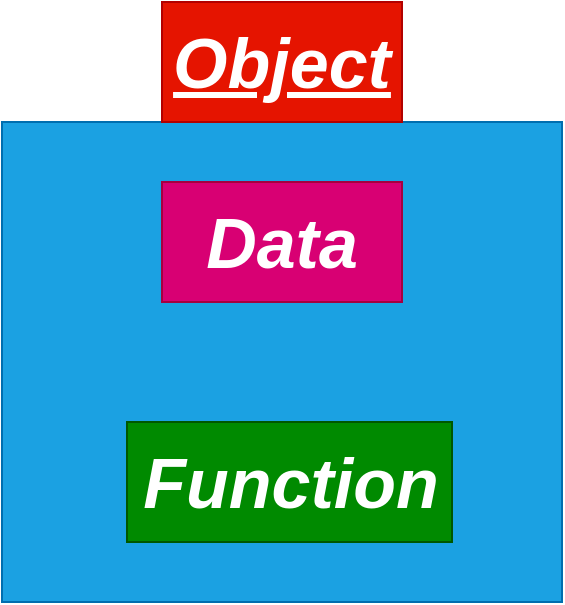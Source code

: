 <mxfile>
    <diagram id="n79OuvyTk8ADVR4FziIN" name="Page-1">
        <mxGraphModel dx="850" dy="423" grid="1" gridSize="10" guides="1" tooltips="1" connect="1" arrows="1" fold="1" page="1" pageScale="1" pageWidth="850" pageHeight="1100" math="0" shadow="0">
            <root>
                <mxCell id="0"/>
                <mxCell id="1" parent="0"/>
                <mxCell id="2" value="" style="rounded=0;whiteSpace=wrap;html=1;fillColor=#1ba1e2;fontColor=#ffffff;strokeColor=#006EAF;" vertex="1" parent="1">
                    <mxGeometry x="260" y="270" width="280" height="240" as="geometry"/>
                </mxCell>
                <mxCell id="3" value="&lt;b&gt;&lt;i&gt;&lt;font style=&quot;font-size: 35px;&quot;&gt;Data&lt;/font&gt;&lt;/i&gt;&lt;/b&gt;" style="rounded=0;whiteSpace=wrap;html=1;fillColor=#d80073;fontColor=#ffffff;strokeColor=#A50040;" vertex="1" parent="1">
                    <mxGeometry x="340" y="300" width="120" height="60" as="geometry"/>
                </mxCell>
                <mxCell id="5" value="&lt;b&gt;&lt;i&gt;&lt;font style=&quot;font-size: 35px;&quot;&gt;Function&lt;/font&gt;&lt;/i&gt;&lt;/b&gt;" style="rounded=0;whiteSpace=wrap;html=1;fillColor=#008a00;fontColor=#ffffff;strokeColor=#005700;" vertex="1" parent="1">
                    <mxGeometry x="322.5" y="420" width="162.5" height="60" as="geometry"/>
                </mxCell>
                <mxCell id="6" value="&lt;b&gt;&lt;i&gt;&lt;u&gt;Object&lt;/u&gt;&lt;/i&gt;&lt;/b&gt;" style="rounded=0;whiteSpace=wrap;html=1;fontSize=35;strokeWidth=1;fillColor=#e51400;fontColor=#ffffff;strokeColor=#B20000;" vertex="1" parent="1">
                    <mxGeometry x="340" y="210" width="120" height="60" as="geometry"/>
                </mxCell>
            </root>
        </mxGraphModel>
    </diagram>
</mxfile>